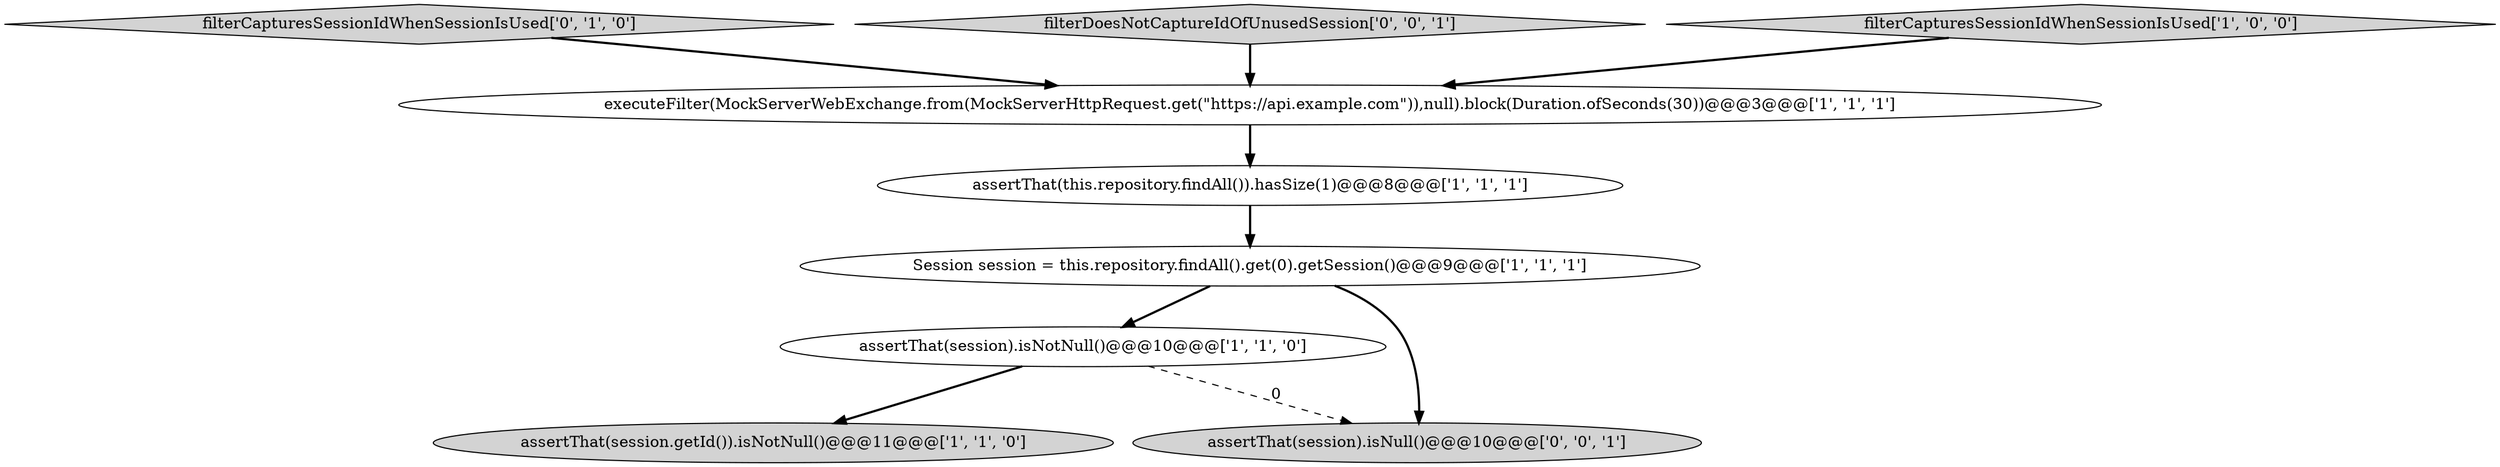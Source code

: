 digraph {
5 [style = filled, label = "assertThat(this.repository.findAll()).hasSize(1)@@@8@@@['1', '1', '1']", fillcolor = white, shape = ellipse image = "AAA0AAABBB1BBB"];
0 [style = filled, label = "Session session = this.repository.findAll().get(0).getSession()@@@9@@@['1', '1', '1']", fillcolor = white, shape = ellipse image = "AAA0AAABBB1BBB"];
6 [style = filled, label = "filterCapturesSessionIdWhenSessionIsUsed['0', '1', '0']", fillcolor = lightgray, shape = diamond image = "AAA0AAABBB2BBB"];
1 [style = filled, label = "executeFilter(MockServerWebExchange.from(MockServerHttpRequest.get(\"https://api.example.com\")),null).block(Duration.ofSeconds(30))@@@3@@@['1', '1', '1']", fillcolor = white, shape = ellipse image = "AAA0AAABBB1BBB"];
2 [style = filled, label = "assertThat(session.getId()).isNotNull()@@@11@@@['1', '1', '0']", fillcolor = lightgray, shape = ellipse image = "AAA0AAABBB1BBB"];
4 [style = filled, label = "assertThat(session).isNotNull()@@@10@@@['1', '1', '0']", fillcolor = white, shape = ellipse image = "AAA0AAABBB1BBB"];
7 [style = filled, label = "assertThat(session).isNull()@@@10@@@['0', '0', '1']", fillcolor = lightgray, shape = ellipse image = "AAA0AAABBB3BBB"];
8 [style = filled, label = "filterDoesNotCaptureIdOfUnusedSession['0', '0', '1']", fillcolor = lightgray, shape = diamond image = "AAA0AAABBB3BBB"];
3 [style = filled, label = "filterCapturesSessionIdWhenSessionIsUsed['1', '0', '0']", fillcolor = lightgray, shape = diamond image = "AAA0AAABBB1BBB"];
1->5 [style = bold, label=""];
8->1 [style = bold, label=""];
6->1 [style = bold, label=""];
4->2 [style = bold, label=""];
3->1 [style = bold, label=""];
5->0 [style = bold, label=""];
0->4 [style = bold, label=""];
4->7 [style = dashed, label="0"];
0->7 [style = bold, label=""];
}

